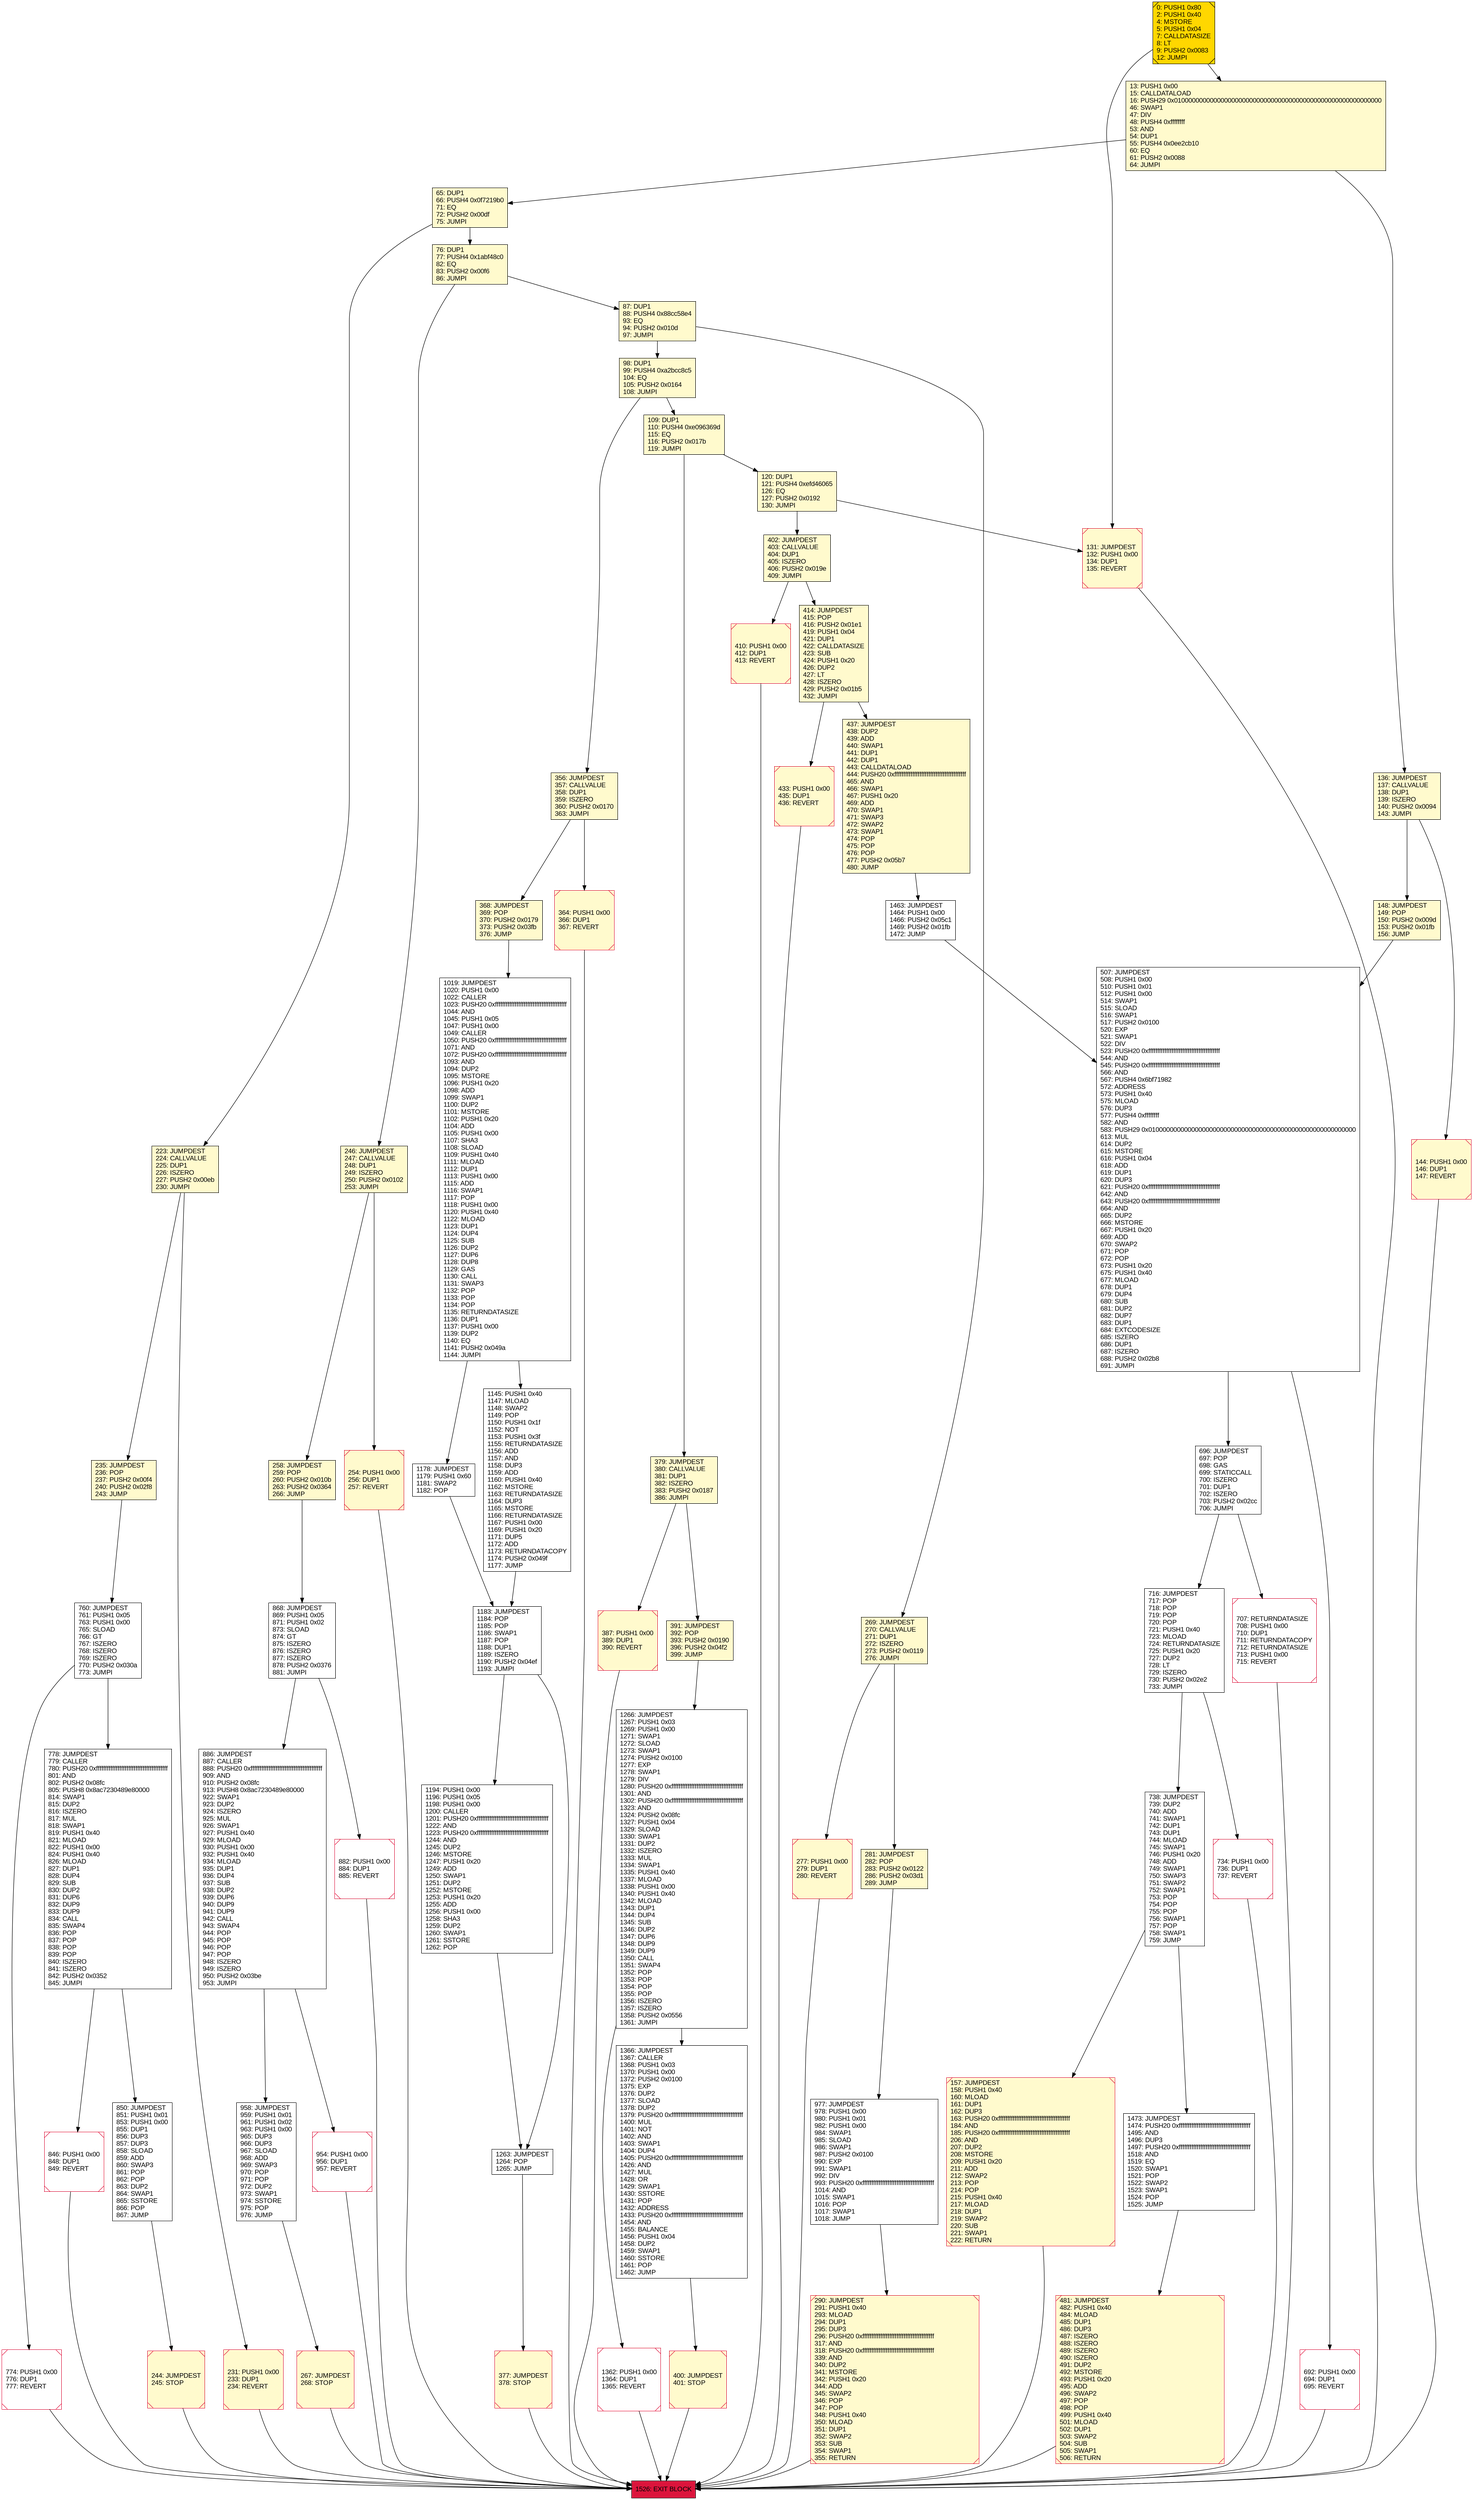digraph G {
bgcolor=transparent rankdir=UD;
node [shape=box style=filled color=black fillcolor=white fontname=arial fontcolor=black];
716 [label="716: JUMPDEST\l717: POP\l718: POP\l719: POP\l720: POP\l721: PUSH1 0x40\l723: MLOAD\l724: RETURNDATASIZE\l725: PUSH1 0x20\l727: DUP2\l728: LT\l729: ISZERO\l730: PUSH2 0x02e2\l733: JUMPI\l" ];
148 [label="148: JUMPDEST\l149: POP\l150: PUSH2 0x009d\l153: PUSH2 0x01fb\l156: JUMP\l" fillcolor=lemonchiffon ];
400 [label="400: JUMPDEST\l401: STOP\l" fillcolor=lemonchiffon shape=Msquare color=crimson ];
131 [label="131: JUMPDEST\l132: PUSH1 0x00\l134: DUP1\l135: REVERT\l" fillcolor=lemonchiffon shape=Msquare color=crimson ];
778 [label="778: JUMPDEST\l779: CALLER\l780: PUSH20 0xffffffffffffffffffffffffffffffffffffffff\l801: AND\l802: PUSH2 0x08fc\l805: PUSH8 0x8ac7230489e80000\l814: SWAP1\l815: DUP2\l816: ISZERO\l817: MUL\l818: SWAP1\l819: PUSH1 0x40\l821: MLOAD\l822: PUSH1 0x00\l824: PUSH1 0x40\l826: MLOAD\l827: DUP1\l828: DUP4\l829: SUB\l830: DUP2\l831: DUP6\l832: DUP9\l833: DUP9\l834: CALL\l835: SWAP4\l836: POP\l837: POP\l838: POP\l839: POP\l840: ISZERO\l841: ISZERO\l842: PUSH2 0x0352\l845: JUMPI\l" ];
13 [label="13: PUSH1 0x00\l15: CALLDATALOAD\l16: PUSH29 0x0100000000000000000000000000000000000000000000000000000000\l46: SWAP1\l47: DIV\l48: PUSH4 0xffffffff\l53: AND\l54: DUP1\l55: PUSH4 0x0ee2cb10\l60: EQ\l61: PUSH2 0x0088\l64: JUMPI\l" fillcolor=lemonchiffon ];
433 [label="433: PUSH1 0x00\l435: DUP1\l436: REVERT\l" fillcolor=lemonchiffon shape=Msquare color=crimson ];
977 [label="977: JUMPDEST\l978: PUSH1 0x00\l980: PUSH1 0x01\l982: PUSH1 0x00\l984: SWAP1\l985: SLOAD\l986: SWAP1\l987: PUSH2 0x0100\l990: EXP\l991: SWAP1\l992: DIV\l993: PUSH20 0xffffffffffffffffffffffffffffffffffffffff\l1014: AND\l1015: SWAP1\l1016: POP\l1017: SWAP1\l1018: JUMP\l" ];
692 [label="692: PUSH1 0x00\l694: DUP1\l695: REVERT\l" shape=Msquare color=crimson ];
1473 [label="1473: JUMPDEST\l1474: PUSH20 0xffffffffffffffffffffffffffffffffffffffff\l1495: AND\l1496: DUP3\l1497: PUSH20 0xffffffffffffffffffffffffffffffffffffffff\l1518: AND\l1519: EQ\l1520: SWAP1\l1521: POP\l1522: SWAP2\l1523: SWAP1\l1524: POP\l1525: JUMP\l" ];
1178 [label="1178: JUMPDEST\l1179: PUSH1 0x60\l1181: SWAP2\l1182: POP\l" ];
223 [label="223: JUMPDEST\l224: CALLVALUE\l225: DUP1\l226: ISZERO\l227: PUSH2 0x00eb\l230: JUMPI\l" fillcolor=lemonchiffon ];
738 [label="738: JUMPDEST\l739: DUP2\l740: ADD\l741: SWAP1\l742: DUP1\l743: DUP1\l744: MLOAD\l745: SWAP1\l746: PUSH1 0x20\l748: ADD\l749: SWAP1\l750: SWAP3\l751: SWAP2\l752: SWAP1\l753: POP\l754: POP\l755: POP\l756: SWAP1\l757: POP\l758: SWAP1\l759: JUMP\l" ];
1183 [label="1183: JUMPDEST\l1184: POP\l1185: POP\l1186: SWAP1\l1187: POP\l1188: DUP1\l1189: ISZERO\l1190: PUSH2 0x04ef\l1193: JUMPI\l" ];
76 [label="76: DUP1\l77: PUSH4 0x1abf48c0\l82: EQ\l83: PUSH2 0x00f6\l86: JUMPI\l" fillcolor=lemonchiffon ];
954 [label="954: PUSH1 0x00\l956: DUP1\l957: REVERT\l" shape=Msquare color=crimson ];
356 [label="356: JUMPDEST\l357: CALLVALUE\l358: DUP1\l359: ISZERO\l360: PUSH2 0x0170\l363: JUMPI\l" fillcolor=lemonchiffon ];
267 [label="267: JUMPDEST\l268: STOP\l" fillcolor=lemonchiffon shape=Msquare color=crimson ];
1019 [label="1019: JUMPDEST\l1020: PUSH1 0x00\l1022: CALLER\l1023: PUSH20 0xffffffffffffffffffffffffffffffffffffffff\l1044: AND\l1045: PUSH1 0x05\l1047: PUSH1 0x00\l1049: CALLER\l1050: PUSH20 0xffffffffffffffffffffffffffffffffffffffff\l1071: AND\l1072: PUSH20 0xffffffffffffffffffffffffffffffffffffffff\l1093: AND\l1094: DUP2\l1095: MSTORE\l1096: PUSH1 0x20\l1098: ADD\l1099: SWAP1\l1100: DUP2\l1101: MSTORE\l1102: PUSH1 0x20\l1104: ADD\l1105: PUSH1 0x00\l1107: SHA3\l1108: SLOAD\l1109: PUSH1 0x40\l1111: MLOAD\l1112: DUP1\l1113: PUSH1 0x00\l1115: ADD\l1116: SWAP1\l1117: POP\l1118: PUSH1 0x00\l1120: PUSH1 0x40\l1122: MLOAD\l1123: DUP1\l1124: DUP4\l1125: SUB\l1126: DUP2\l1127: DUP6\l1128: DUP8\l1129: GAS\l1130: CALL\l1131: SWAP3\l1132: POP\l1133: POP\l1134: POP\l1135: RETURNDATASIZE\l1136: DUP1\l1137: PUSH1 0x00\l1139: DUP2\l1140: EQ\l1141: PUSH2 0x049a\l1144: JUMPI\l" ];
387 [label="387: PUSH1 0x00\l389: DUP1\l390: REVERT\l" fillcolor=lemonchiffon shape=Msquare color=crimson ];
0 [label="0: PUSH1 0x80\l2: PUSH1 0x40\l4: MSTORE\l5: PUSH1 0x04\l7: CALLDATASIZE\l8: LT\l9: PUSH2 0x0083\l12: JUMPI\l" fillcolor=lemonchiffon shape=Msquare fillcolor=gold ];
850 [label="850: JUMPDEST\l851: PUSH1 0x01\l853: PUSH1 0x00\l855: DUP1\l856: DUP3\l857: DUP3\l858: SLOAD\l859: ADD\l860: SWAP3\l861: POP\l862: POP\l863: DUP2\l864: SWAP1\l865: SSTORE\l866: POP\l867: JUMP\l" ];
281 [label="281: JUMPDEST\l282: POP\l283: PUSH2 0x0122\l286: PUSH2 0x03d1\l289: JUMP\l" fillcolor=lemonchiffon ];
136 [label="136: JUMPDEST\l137: CALLVALUE\l138: DUP1\l139: ISZERO\l140: PUSH2 0x0094\l143: JUMPI\l" fillcolor=lemonchiffon ];
379 [label="379: JUMPDEST\l380: CALLVALUE\l381: DUP1\l382: ISZERO\l383: PUSH2 0x0187\l386: JUMPI\l" fillcolor=lemonchiffon ];
774 [label="774: PUSH1 0x00\l776: DUP1\l777: REVERT\l" shape=Msquare color=crimson ];
958 [label="958: JUMPDEST\l959: PUSH1 0x01\l961: PUSH1 0x02\l963: PUSH1 0x00\l965: DUP3\l966: DUP3\l967: SLOAD\l968: ADD\l969: SWAP3\l970: POP\l971: POP\l972: DUP2\l973: SWAP1\l974: SSTORE\l975: POP\l976: JUMP\l" ];
144 [label="144: PUSH1 0x00\l146: DUP1\l147: REVERT\l" fillcolor=lemonchiffon shape=Msquare color=crimson ];
1145 [label="1145: PUSH1 0x40\l1147: MLOAD\l1148: SWAP2\l1149: POP\l1150: PUSH1 0x1f\l1152: NOT\l1153: PUSH1 0x3f\l1155: RETURNDATASIZE\l1156: ADD\l1157: AND\l1158: DUP3\l1159: ADD\l1160: PUSH1 0x40\l1162: MSTORE\l1163: RETURNDATASIZE\l1164: DUP3\l1165: MSTORE\l1166: RETURNDATASIZE\l1167: PUSH1 0x00\l1169: PUSH1 0x20\l1171: DUP5\l1172: ADD\l1173: RETURNDATACOPY\l1174: PUSH2 0x049f\l1177: JUMP\l" ];
277 [label="277: PUSH1 0x00\l279: DUP1\l280: REVERT\l" fillcolor=lemonchiffon shape=Msquare color=crimson ];
868 [label="868: JUMPDEST\l869: PUSH1 0x05\l871: PUSH1 0x02\l873: SLOAD\l874: GT\l875: ISZERO\l876: ISZERO\l877: ISZERO\l878: PUSH2 0x0376\l881: JUMPI\l" ];
410 [label="410: PUSH1 0x00\l412: DUP1\l413: REVERT\l" fillcolor=lemonchiffon shape=Msquare color=crimson ];
1463 [label="1463: JUMPDEST\l1464: PUSH1 0x00\l1466: PUSH2 0x05c1\l1469: PUSH2 0x01fb\l1472: JUMP\l" ];
109 [label="109: DUP1\l110: PUSH4 0xe096369d\l115: EQ\l116: PUSH2 0x017b\l119: JUMPI\l" fillcolor=lemonchiffon ];
231 [label="231: PUSH1 0x00\l233: DUP1\l234: REVERT\l" fillcolor=lemonchiffon shape=Msquare color=crimson ];
437 [label="437: JUMPDEST\l438: DUP2\l439: ADD\l440: SWAP1\l441: DUP1\l442: DUP1\l443: CALLDATALOAD\l444: PUSH20 0xffffffffffffffffffffffffffffffffffffffff\l465: AND\l466: SWAP1\l467: PUSH1 0x20\l469: ADD\l470: SWAP1\l471: SWAP3\l472: SWAP2\l473: SWAP1\l474: POP\l475: POP\l476: POP\l477: PUSH2 0x05b7\l480: JUMP\l" fillcolor=lemonchiffon ];
1263 [label="1263: JUMPDEST\l1264: POP\l1265: JUMP\l" ];
364 [label="364: PUSH1 0x00\l366: DUP1\l367: REVERT\l" fillcolor=lemonchiffon shape=Msquare color=crimson ];
157 [label="157: JUMPDEST\l158: PUSH1 0x40\l160: MLOAD\l161: DUP1\l162: DUP3\l163: PUSH20 0xffffffffffffffffffffffffffffffffffffffff\l184: AND\l185: PUSH20 0xffffffffffffffffffffffffffffffffffffffff\l206: AND\l207: DUP2\l208: MSTORE\l209: PUSH1 0x20\l211: ADD\l212: SWAP2\l213: POP\l214: POP\l215: PUSH1 0x40\l217: MLOAD\l218: DUP1\l219: SWAP2\l220: SUB\l221: SWAP1\l222: RETURN\l" fillcolor=lemonchiffon shape=Msquare color=crimson ];
882 [label="882: PUSH1 0x00\l884: DUP1\l885: REVERT\l" shape=Msquare color=crimson ];
391 [label="391: JUMPDEST\l392: POP\l393: PUSH2 0x0190\l396: PUSH2 0x04f2\l399: JUMP\l" fillcolor=lemonchiffon ];
707 [label="707: RETURNDATASIZE\l708: PUSH1 0x00\l710: DUP1\l711: RETURNDATACOPY\l712: RETURNDATASIZE\l713: PUSH1 0x00\l715: REVERT\l" shape=Msquare color=crimson ];
1366 [label="1366: JUMPDEST\l1367: CALLER\l1368: PUSH1 0x03\l1370: PUSH1 0x00\l1372: PUSH2 0x0100\l1375: EXP\l1376: DUP2\l1377: SLOAD\l1378: DUP2\l1379: PUSH20 0xffffffffffffffffffffffffffffffffffffffff\l1400: MUL\l1401: NOT\l1402: AND\l1403: SWAP1\l1404: DUP4\l1405: PUSH20 0xffffffffffffffffffffffffffffffffffffffff\l1426: AND\l1427: MUL\l1428: OR\l1429: SWAP1\l1430: SSTORE\l1431: POP\l1432: ADDRESS\l1433: PUSH20 0xffffffffffffffffffffffffffffffffffffffff\l1454: AND\l1455: BALANCE\l1456: PUSH1 0x04\l1458: DUP2\l1459: SWAP1\l1460: SSTORE\l1461: POP\l1462: JUMP\l" ];
402 [label="402: JUMPDEST\l403: CALLVALUE\l404: DUP1\l405: ISZERO\l406: PUSH2 0x019e\l409: JUMPI\l" fillcolor=lemonchiffon ];
414 [label="414: JUMPDEST\l415: POP\l416: PUSH2 0x01e1\l419: PUSH1 0x04\l421: DUP1\l422: CALLDATASIZE\l423: SUB\l424: PUSH1 0x20\l426: DUP2\l427: LT\l428: ISZERO\l429: PUSH2 0x01b5\l432: JUMPI\l" fillcolor=lemonchiffon ];
481 [label="481: JUMPDEST\l482: PUSH1 0x40\l484: MLOAD\l485: DUP1\l486: DUP3\l487: ISZERO\l488: ISZERO\l489: ISZERO\l490: ISZERO\l491: DUP2\l492: MSTORE\l493: PUSH1 0x20\l495: ADD\l496: SWAP2\l497: POP\l498: POP\l499: PUSH1 0x40\l501: MLOAD\l502: DUP1\l503: SWAP2\l504: SUB\l505: SWAP1\l506: RETURN\l" fillcolor=lemonchiffon shape=Msquare color=crimson ];
254 [label="254: PUSH1 0x00\l256: DUP1\l257: REVERT\l" fillcolor=lemonchiffon shape=Msquare color=crimson ];
244 [label="244: JUMPDEST\l245: STOP\l" fillcolor=lemonchiffon shape=Msquare color=crimson ];
696 [label="696: JUMPDEST\l697: POP\l698: GAS\l699: STATICCALL\l700: ISZERO\l701: DUP1\l702: ISZERO\l703: PUSH2 0x02cc\l706: JUMPI\l" ];
760 [label="760: JUMPDEST\l761: PUSH1 0x05\l763: PUSH1 0x00\l765: SLOAD\l766: GT\l767: ISZERO\l768: ISZERO\l769: ISZERO\l770: PUSH2 0x030a\l773: JUMPI\l" ];
87 [label="87: DUP1\l88: PUSH4 0x88cc58e4\l93: EQ\l94: PUSH2 0x010d\l97: JUMPI\l" fillcolor=lemonchiffon ];
269 [label="269: JUMPDEST\l270: CALLVALUE\l271: DUP1\l272: ISZERO\l273: PUSH2 0x0119\l276: JUMPI\l" fillcolor=lemonchiffon ];
886 [label="886: JUMPDEST\l887: CALLER\l888: PUSH20 0xffffffffffffffffffffffffffffffffffffffff\l909: AND\l910: PUSH2 0x08fc\l913: PUSH8 0x8ac7230489e80000\l922: SWAP1\l923: DUP2\l924: ISZERO\l925: MUL\l926: SWAP1\l927: PUSH1 0x40\l929: MLOAD\l930: PUSH1 0x00\l932: PUSH1 0x40\l934: MLOAD\l935: DUP1\l936: DUP4\l937: SUB\l938: DUP2\l939: DUP6\l940: DUP9\l941: DUP9\l942: CALL\l943: SWAP4\l944: POP\l945: POP\l946: POP\l947: POP\l948: ISZERO\l949: ISZERO\l950: PUSH2 0x03be\l953: JUMPI\l" ];
246 [label="246: JUMPDEST\l247: CALLVALUE\l248: DUP1\l249: ISZERO\l250: PUSH2 0x0102\l253: JUMPI\l" fillcolor=lemonchiffon ];
1266 [label="1266: JUMPDEST\l1267: PUSH1 0x03\l1269: PUSH1 0x00\l1271: SWAP1\l1272: SLOAD\l1273: SWAP1\l1274: PUSH2 0x0100\l1277: EXP\l1278: SWAP1\l1279: DIV\l1280: PUSH20 0xffffffffffffffffffffffffffffffffffffffff\l1301: AND\l1302: PUSH20 0xffffffffffffffffffffffffffffffffffffffff\l1323: AND\l1324: PUSH2 0x08fc\l1327: PUSH1 0x04\l1329: SLOAD\l1330: SWAP1\l1331: DUP2\l1332: ISZERO\l1333: MUL\l1334: SWAP1\l1335: PUSH1 0x40\l1337: MLOAD\l1338: PUSH1 0x00\l1340: PUSH1 0x40\l1342: MLOAD\l1343: DUP1\l1344: DUP4\l1345: SUB\l1346: DUP2\l1347: DUP6\l1348: DUP9\l1349: DUP9\l1350: CALL\l1351: SWAP4\l1352: POP\l1353: POP\l1354: POP\l1355: POP\l1356: ISZERO\l1357: ISZERO\l1358: PUSH2 0x0556\l1361: JUMPI\l" ];
258 [label="258: JUMPDEST\l259: POP\l260: PUSH2 0x010b\l263: PUSH2 0x0364\l266: JUMP\l" fillcolor=lemonchiffon ];
377 [label="377: JUMPDEST\l378: STOP\l" fillcolor=lemonchiffon shape=Msquare color=crimson ];
368 [label="368: JUMPDEST\l369: POP\l370: PUSH2 0x0179\l373: PUSH2 0x03fb\l376: JUMP\l" fillcolor=lemonchiffon ];
846 [label="846: PUSH1 0x00\l848: DUP1\l849: REVERT\l" shape=Msquare color=crimson ];
290 [label="290: JUMPDEST\l291: PUSH1 0x40\l293: MLOAD\l294: DUP1\l295: DUP3\l296: PUSH20 0xffffffffffffffffffffffffffffffffffffffff\l317: AND\l318: PUSH20 0xffffffffffffffffffffffffffffffffffffffff\l339: AND\l340: DUP2\l341: MSTORE\l342: PUSH1 0x20\l344: ADD\l345: SWAP2\l346: POP\l347: POP\l348: PUSH1 0x40\l350: MLOAD\l351: DUP1\l352: SWAP2\l353: SUB\l354: SWAP1\l355: RETURN\l" fillcolor=lemonchiffon shape=Msquare color=crimson ];
98 [label="98: DUP1\l99: PUSH4 0xa2bcc8c5\l104: EQ\l105: PUSH2 0x0164\l108: JUMPI\l" fillcolor=lemonchiffon ];
120 [label="120: DUP1\l121: PUSH4 0xefd46065\l126: EQ\l127: PUSH2 0x0192\l130: JUMPI\l" fillcolor=lemonchiffon ];
1362 [label="1362: PUSH1 0x00\l1364: DUP1\l1365: REVERT\l" shape=Msquare color=crimson ];
1526 [label="1526: EXIT BLOCK\l" fillcolor=crimson ];
507 [label="507: JUMPDEST\l508: PUSH1 0x00\l510: PUSH1 0x01\l512: PUSH1 0x00\l514: SWAP1\l515: SLOAD\l516: SWAP1\l517: PUSH2 0x0100\l520: EXP\l521: SWAP1\l522: DIV\l523: PUSH20 0xffffffffffffffffffffffffffffffffffffffff\l544: AND\l545: PUSH20 0xffffffffffffffffffffffffffffffffffffffff\l566: AND\l567: PUSH4 0x6bf71982\l572: ADDRESS\l573: PUSH1 0x40\l575: MLOAD\l576: DUP3\l577: PUSH4 0xffffffff\l582: AND\l583: PUSH29 0x0100000000000000000000000000000000000000000000000000000000\l613: MUL\l614: DUP2\l615: MSTORE\l616: PUSH1 0x04\l618: ADD\l619: DUP1\l620: DUP3\l621: PUSH20 0xffffffffffffffffffffffffffffffffffffffff\l642: AND\l643: PUSH20 0xffffffffffffffffffffffffffffffffffffffff\l664: AND\l665: DUP2\l666: MSTORE\l667: PUSH1 0x20\l669: ADD\l670: SWAP2\l671: POP\l672: POP\l673: PUSH1 0x20\l675: PUSH1 0x40\l677: MLOAD\l678: DUP1\l679: DUP4\l680: SUB\l681: DUP2\l682: DUP7\l683: DUP1\l684: EXTCODESIZE\l685: ISZERO\l686: DUP1\l687: ISZERO\l688: PUSH2 0x02b8\l691: JUMPI\l" ];
1194 [label="1194: PUSH1 0x00\l1196: PUSH1 0x05\l1198: PUSH1 0x00\l1200: CALLER\l1201: PUSH20 0xffffffffffffffffffffffffffffffffffffffff\l1222: AND\l1223: PUSH20 0xffffffffffffffffffffffffffffffffffffffff\l1244: AND\l1245: DUP2\l1246: MSTORE\l1247: PUSH1 0x20\l1249: ADD\l1250: SWAP1\l1251: DUP2\l1252: MSTORE\l1253: PUSH1 0x20\l1255: ADD\l1256: PUSH1 0x00\l1258: SHA3\l1259: DUP2\l1260: SWAP1\l1261: SSTORE\l1262: POP\l" ];
235 [label="235: JUMPDEST\l236: POP\l237: PUSH2 0x00f4\l240: PUSH2 0x02f8\l243: JUMP\l" fillcolor=lemonchiffon ];
65 [label="65: DUP1\l66: PUSH4 0x0f7219b0\l71: EQ\l72: PUSH2 0x00df\l75: JUMPI\l" fillcolor=lemonchiffon ];
734 [label="734: PUSH1 0x00\l736: DUP1\l737: REVERT\l" shape=Msquare color=crimson ];
87 -> 269;
402 -> 414;
1178 -> 1183;
379 -> 387;
1362 -> 1526;
246 -> 258;
437 -> 1463;
290 -> 1526;
1019 -> 1178;
734 -> 1526;
738 -> 1473;
87 -> 98;
136 -> 144;
244 -> 1526;
507 -> 696;
1266 -> 1362;
235 -> 760;
846 -> 1526;
377 -> 1526;
716 -> 738;
414 -> 437;
0 -> 131;
136 -> 148;
882 -> 1526;
1263 -> 377;
120 -> 402;
254 -> 1526;
1145 -> 1183;
481 -> 1526;
1019 -> 1145;
707 -> 1526;
778 -> 850;
958 -> 267;
231 -> 1526;
1266 -> 1366;
0 -> 13;
246 -> 254;
13 -> 136;
98 -> 109;
109 -> 120;
281 -> 977;
1463 -> 507;
157 -> 1526;
696 -> 707;
364 -> 1526;
391 -> 1266;
1194 -> 1263;
277 -> 1526;
269 -> 281;
760 -> 774;
850 -> 244;
144 -> 1526;
1473 -> 481;
414 -> 433;
410 -> 1526;
269 -> 277;
774 -> 1526;
1183 -> 1263;
356 -> 364;
258 -> 868;
387 -> 1526;
738 -> 157;
886 -> 958;
1366 -> 400;
223 -> 231;
868 -> 886;
696 -> 716;
977 -> 290;
402 -> 410;
109 -> 379;
223 -> 235;
507 -> 692;
692 -> 1526;
65 -> 223;
778 -> 846;
65 -> 76;
433 -> 1526;
267 -> 1526;
760 -> 778;
868 -> 882;
98 -> 356;
1183 -> 1194;
13 -> 65;
954 -> 1526;
76 -> 246;
131 -> 1526;
356 -> 368;
379 -> 391;
368 -> 1019;
400 -> 1526;
120 -> 131;
148 -> 507;
886 -> 954;
716 -> 734;
76 -> 87;
}